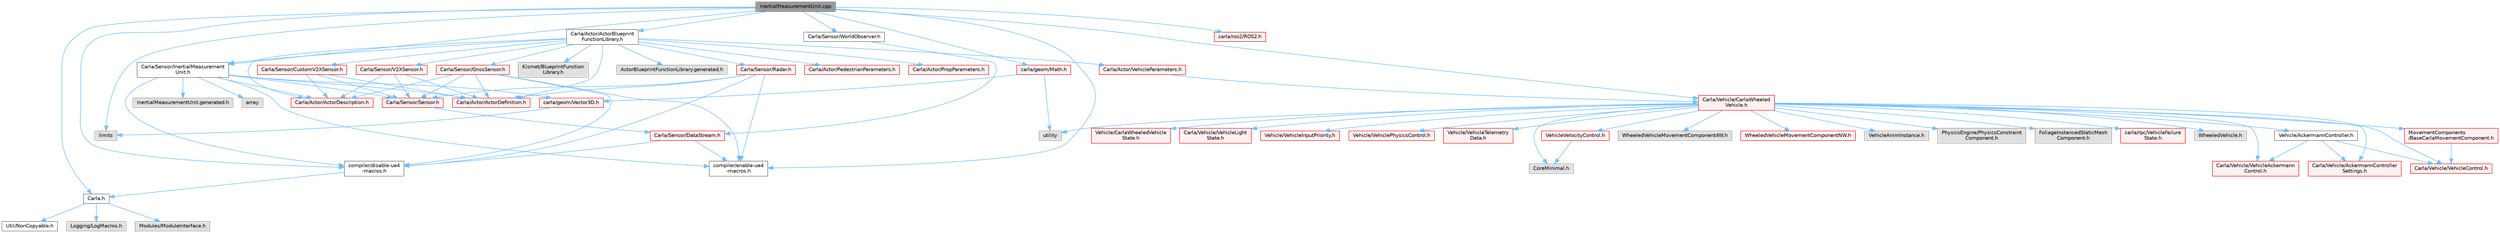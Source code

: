 digraph "InertialMeasurementUnit.cpp"
{
 // INTERACTIVE_SVG=YES
 // LATEX_PDF_SIZE
  bgcolor="transparent";
  edge [fontname=Helvetica,fontsize=10,labelfontname=Helvetica,labelfontsize=10];
  node [fontname=Helvetica,fontsize=10,shape=box,height=0.2,width=0.4];
  Node1 [id="Node000001",label="InertialMeasurementUnit.cpp",height=0.2,width=0.4,color="gray40", fillcolor="grey60", style="filled", fontcolor="black",tooltip=" "];
  Node1 -> Node2 [id="edge1_Node000001_Node000002",color="steelblue1",style="solid",tooltip=" "];
  Node2 [id="Node000002",label="Carla.h",height=0.2,width=0.4,color="grey40", fillcolor="white", style="filled",URL="$d7/d7d/Carla_8h.html",tooltip=" "];
  Node2 -> Node3 [id="edge2_Node000002_Node000003",color="steelblue1",style="solid",tooltip=" "];
  Node3 [id="Node000003",label="Util/NonCopyable.h",height=0.2,width=0.4,color="grey40", fillcolor="white", style="filled",URL="$d4/d57/Unreal_2CarlaUE4_2Plugins_2Carla_2Source_2Carla_2Util_2NonCopyable_8h.html",tooltip=" "];
  Node2 -> Node4 [id="edge3_Node000002_Node000004",color="steelblue1",style="solid",tooltip=" "];
  Node4 [id="Node000004",label="Logging/LogMacros.h",height=0.2,width=0.4,color="grey60", fillcolor="#E0E0E0", style="filled",tooltip=" "];
  Node2 -> Node5 [id="edge4_Node000002_Node000005",color="steelblue1",style="solid",tooltip=" "];
  Node5 [id="Node000005",label="Modules/ModuleInterface.h",height=0.2,width=0.4,color="grey60", fillcolor="#E0E0E0", style="filled",tooltip=" "];
  Node1 -> Node6 [id="edge5_Node000001_Node000006",color="steelblue1",style="solid",tooltip=" "];
  Node6 [id="Node000006",label="Carla/Sensor/InertialMeasurement\lUnit.h",height=0.2,width=0.4,color="grey40", fillcolor="white", style="filled",URL="$d7/dfa/InertialMeasurementUnit_8h.html",tooltip=" "];
  Node6 -> Node7 [id="edge6_Node000006_Node000007",color="steelblue1",style="solid",tooltip=" "];
  Node7 [id="Node000007",label="Carla/Sensor/Sensor.h",height=0.2,width=0.4,color="red", fillcolor="#FFF0F0", style="filled",URL="$d7/d7d/Unreal_2CarlaUE4_2Plugins_2Carla_2Source_2Carla_2Sensor_2Sensor_8h.html",tooltip=" "];
  Node7 -> Node82 [id="edge7_Node000007_Node000082",color="steelblue1",style="solid",tooltip=" "];
  Node82 [id="Node000082",label="Carla/Sensor/DataStream.h",height=0.2,width=0.4,color="red", fillcolor="#FFF0F0", style="filled",URL="$da/dd9/DataStream_8h.html",tooltip=" "];
  Node82 -> Node12 [id="edge8_Node000082_Node000012",color="steelblue1",style="solid",tooltip=" "];
  Node12 [id="Node000012",label="compiler/disable-ue4\l-macros.h",height=0.2,width=0.4,color="grey40", fillcolor="white", style="filled",URL="$d2/d02/disable-ue4-macros_8h.html",tooltip=" "];
  Node12 -> Node2 [id="edge9_Node000012_Node000002",color="steelblue1",style="solid",tooltip=" "];
  Node82 -> Node15 [id="edge10_Node000082_Node000015",color="steelblue1",style="solid",tooltip=" "];
  Node15 [id="Node000015",label="compiler/enable-ue4\l-macros.h",height=0.2,width=0.4,color="grey40", fillcolor="white", style="filled",URL="$d9/da2/enable-ue4-macros_8h.html",tooltip=" "];
  Node6 -> Node10 [id="edge11_Node000006_Node000010",color="steelblue1",style="solid",tooltip=" "];
  Node10 [id="Node000010",label="Carla/Actor/ActorDefinition.h",height=0.2,width=0.4,color="red", fillcolor="#FFF0F0", style="filled",URL="$d0/d65/Unreal_2CarlaUE4_2Plugins_2Carla_2Source_2Carla_2Actor_2ActorDefinition_8h.html",tooltip=" "];
  Node6 -> Node19 [id="edge12_Node000006_Node000019",color="steelblue1",style="solid",tooltip=" "];
  Node19 [id="Node000019",label="Carla/Actor/ActorDescription.h",height=0.2,width=0.4,color="red", fillcolor="#FFF0F0", style="filled",URL="$d4/de6/Unreal_2CarlaUE4_2Plugins_2Carla_2Source_2Carla_2Actor_2ActorDescription_8h.html",tooltip=" "];
  Node6 -> Node12 [id="edge13_Node000006_Node000012",color="steelblue1",style="solid",tooltip=" "];
  Node6 -> Node48 [id="edge14_Node000006_Node000048",color="steelblue1",style="solid",tooltip=" "];
  Node48 [id="Node000048",label="carla/geom/Vector3D.h",height=0.2,width=0.4,color="red", fillcolor="#FFF0F0", style="filled",URL="$de/d70/geom_2Vector3D_8h.html",tooltip=" "];
  Node48 -> Node37 [id="edge15_Node000048_Node000037",color="steelblue1",style="solid",tooltip=" "];
  Node37 [id="Node000037",label="limits",height=0.2,width=0.4,color="grey60", fillcolor="#E0E0E0", style="filled",tooltip=" "];
  Node6 -> Node15 [id="edge16_Node000006_Node000015",color="steelblue1",style="solid",tooltip=" "];
  Node6 -> Node56 [id="edge17_Node000006_Node000056",color="steelblue1",style="solid",tooltip=" "];
  Node56 [id="Node000056",label="array",height=0.2,width=0.4,color="grey60", fillcolor="#E0E0E0", style="filled",tooltip=" "];
  Node6 -> Node339 [id="edge18_Node000006_Node000339",color="steelblue1",style="solid",tooltip=" "];
  Node339 [id="Node000339",label="InertialMeasurementUnit.generated.h",height=0.2,width=0.4,color="grey60", fillcolor="#E0E0E0", style="filled",tooltip=" "];
  Node1 -> Node340 [id="edge19_Node000001_Node000340",color="steelblue1",style="solid",tooltip=" "];
  Node340 [id="Node000340",label="Carla/Actor/ActorBlueprint\lFunctionLibrary.h",height=0.2,width=0.4,color="grey40", fillcolor="white", style="filled",URL="$d7/dda/ActorBlueprintFunctionLibrary_8h.html",tooltip=" "];
  Node340 -> Node10 [id="edge20_Node000340_Node000010",color="steelblue1",style="solid",tooltip=" "];
  Node340 -> Node19 [id="edge21_Node000340_Node000019",color="steelblue1",style="solid",tooltip=" "];
  Node340 -> Node341 [id="edge22_Node000340_Node000341",color="steelblue1",style="solid",tooltip=" "];
  Node341 [id="Node000341",label="Carla/Actor/PedestrianParameters.h",height=0.2,width=0.4,color="red", fillcolor="#FFF0F0", style="filled",URL="$d5/dca/PedestrianParameters_8h.html",tooltip=" "];
  Node340 -> Node344 [id="edge23_Node000340_Node000344",color="steelblue1",style="solid",tooltip=" "];
  Node344 [id="Node000344",label="Carla/Actor/PropParameters.h",height=0.2,width=0.4,color="red", fillcolor="#FFF0F0", style="filled",URL="$dc/d01/PropParameters_8h.html",tooltip=" "];
  Node340 -> Node347 [id="edge24_Node000340_Node000347",color="steelblue1",style="solid",tooltip=" "];
  Node347 [id="Node000347",label="Carla/Actor/VehicleParameters.h",height=0.2,width=0.4,color="red", fillcolor="#FFF0F0", style="filled",URL="$d1/d1b/VehicleParameters_8h.html",tooltip=" "];
  Node347 -> Node169 [id="edge25_Node000347_Node000169",color="steelblue1",style="solid",tooltip=" "];
  Node169 [id="Node000169",label="Carla/Vehicle/CarlaWheeled\lVehicle.h",height=0.2,width=0.4,color="red", fillcolor="#FFF0F0", style="filled",URL="$d3/d00/CarlaWheeledVehicle_8h.html",tooltip=" "];
  Node169 -> Node170 [id="edge26_Node000169_Node000170",color="steelblue1",style="solid",tooltip=" "];
  Node170 [id="Node000170",label="WheeledVehicle.h",height=0.2,width=0.4,color="grey60", fillcolor="#E0E0E0", style="filled",tooltip=" "];
  Node169 -> Node171 [id="edge27_Node000169_Node000171",color="steelblue1",style="solid",tooltip=" "];
  Node171 [id="Node000171",label="Vehicle/AckermannController.h",height=0.2,width=0.4,color="grey40", fillcolor="white", style="filled",URL="$d0/d4d/AckermannController_8h.html",tooltip=" "];
  Node171 -> Node68 [id="edge28_Node000171_Node000068",color="steelblue1",style="solid",tooltip=" "];
  Node68 [id="Node000068",label="Carla/Vehicle/AckermannController\lSettings.h",height=0.2,width=0.4,color="red", fillcolor="#FFF0F0", style="filled",URL="$df/d92/Unreal_2CarlaUE4_2Plugins_2Carla_2Source_2Carla_2Vehicle_2AckermannControllerSettings_8h.html",tooltip=" "];
  Node171 -> Node70 [id="edge29_Node000171_Node000070",color="steelblue1",style="solid",tooltip=" "];
  Node70 [id="Node000070",label="Carla/Vehicle/VehicleAckermann\lControl.h",height=0.2,width=0.4,color="red", fillcolor="#FFF0F0", style="filled",URL="$d7/d1a/Unreal_2CarlaUE4_2Plugins_2Carla_2Source_2Carla_2Vehicle_2VehicleAckermannControl_8h.html",tooltip=" "];
  Node171 -> Node72 [id="edge30_Node000171_Node000072",color="steelblue1",style="solid",tooltip=" "];
  Node72 [id="Node000072",label="Carla/Vehicle/VehicleControl.h",height=0.2,width=0.4,color="red", fillcolor="#FFF0F0", style="filled",URL="$d4/dbd/Unreal_2CarlaUE4_2Plugins_2Carla_2Source_2Carla_2Vehicle_2VehicleControl_8h.html",tooltip=" "];
  Node169 -> Node68 [id="edge31_Node000169_Node000068",color="steelblue1",style="solid",tooltip=" "];
  Node169 -> Node172 [id="edge32_Node000169_Node000172",color="steelblue1",style="solid",tooltip=" "];
  Node172 [id="Node000172",label="Vehicle/CarlaWheeledVehicle\lState.h",height=0.2,width=0.4,color="red", fillcolor="#FFF0F0", style="filled",URL="$d7/dab/CarlaWheeledVehicleState_8h.html",tooltip=" "];
  Node169 -> Node70 [id="edge33_Node000169_Node000070",color="steelblue1",style="solid",tooltip=" "];
  Node169 -> Node72 [id="edge34_Node000169_Node000072",color="steelblue1",style="solid",tooltip=" "];
  Node169 -> Node74 [id="edge35_Node000169_Node000074",color="steelblue1",style="solid",tooltip=" "];
  Node74 [id="Node000074",label="Carla/Vehicle/VehicleLight\lState.h",height=0.2,width=0.4,color="red", fillcolor="#FFF0F0", style="filled",URL="$d6/d6c/Unreal_2CarlaUE4_2Plugins_2Carla_2Source_2Carla_2Vehicle_2VehicleLightState_8h.html",tooltip=" "];
  Node169 -> Node76 [id="edge36_Node000169_Node000076",color="steelblue1",style="solid",tooltip=" "];
  Node76 [id="Node000076",label="Vehicle/VehicleInputPriority.h",height=0.2,width=0.4,color="red", fillcolor="#FFF0F0", style="filled",URL="$db/d8b/VehicleInputPriority_8h.html",tooltip=" "];
  Node169 -> Node78 [id="edge37_Node000169_Node000078",color="steelblue1",style="solid",tooltip=" "];
  Node78 [id="Node000078",label="Vehicle/VehiclePhysicsControl.h",height=0.2,width=0.4,color="red", fillcolor="#FFF0F0", style="filled",URL="$d3/d90/Unreal_2CarlaUE4_2Plugins_2Carla_2Source_2Carla_2Vehicle_2VehiclePhysicsControl_8h.html",tooltip=" "];
  Node169 -> Node174 [id="edge38_Node000169_Node000174",color="steelblue1",style="solid",tooltip=" "];
  Node174 [id="Node000174",label="Vehicle/VehicleTelemetry\lData.h",height=0.2,width=0.4,color="red", fillcolor="#FFF0F0", style="filled",URL="$de/dcb/Unreal_2CarlaUE4_2Plugins_2Carla_2Source_2Carla_2Vehicle_2VehicleTelemetryData_8h.html",tooltip=" "];
  Node169 -> Node176 [id="edge39_Node000169_Node000176",color="steelblue1",style="solid",tooltip=" "];
  Node176 [id="Node000176",label="VehicleVelocityControl.h",height=0.2,width=0.4,color="red", fillcolor="#FFF0F0", style="filled",URL="$d6/df3/VehicleVelocityControl_8h.html",tooltip=" "];
  Node176 -> Node178 [id="edge40_Node000176_Node000178",color="steelblue1",style="solid",tooltip=" "];
  Node178 [id="Node000178",label="CoreMinimal.h",height=0.2,width=0.4,color="grey60", fillcolor="#E0E0E0", style="filled",tooltip=" "];
  Node169 -> Node180 [id="edge41_Node000169_Node000180",color="steelblue1",style="solid",tooltip=" "];
  Node180 [id="Node000180",label="WheeledVehicleMovementComponent4W.h",height=0.2,width=0.4,color="grey60", fillcolor="#E0E0E0", style="filled",tooltip=" "];
  Node169 -> Node181 [id="edge42_Node000169_Node000181",color="steelblue1",style="solid",tooltip=" "];
  Node181 [id="Node000181",label="WheeledVehicleMovementComponentNW.h",height=0.2,width=0.4,color="red", fillcolor="#FFF0F0", style="filled",URL="$d0/d34/WheeledVehicleMovementComponentNW_8h.html",tooltip=" "];
  Node169 -> Node185 [id="edge43_Node000169_Node000185",color="steelblue1",style="solid",tooltip=" "];
  Node185 [id="Node000185",label="VehicleAnimInstance.h",height=0.2,width=0.4,color="grey60", fillcolor="#E0E0E0", style="filled",tooltip=" "];
  Node169 -> Node186 [id="edge44_Node000169_Node000186",color="steelblue1",style="solid",tooltip=" "];
  Node186 [id="Node000186",label="PhysicsEngine/PhysicsConstraint\lComponent.h",height=0.2,width=0.4,color="grey60", fillcolor="#E0E0E0", style="filled",tooltip=" "];
  Node169 -> Node187 [id="edge45_Node000169_Node000187",color="steelblue1",style="solid",tooltip=" "];
  Node187 [id="Node000187",label="MovementComponents\l/BaseCarlaMovementComponent.h",height=0.2,width=0.4,color="red", fillcolor="#FFF0F0", style="filled",URL="$d6/d10/BaseCarlaMovementComponent_8h.html",tooltip=" "];
  Node187 -> Node72 [id="edge46_Node000187_Node000072",color="steelblue1",style="solid",tooltip=" "];
  Node169 -> Node190 [id="edge47_Node000169_Node000190",color="steelblue1",style="solid",tooltip=" "];
  Node190 [id="Node000190",label="FoliageInstancedStaticMesh\lComponent.h",height=0.2,width=0.4,color="grey60", fillcolor="#E0E0E0", style="filled",tooltip=" "];
  Node169 -> Node178 [id="edge48_Node000169_Node000178",color="steelblue1",style="solid",tooltip=" "];
  Node169 -> Node51 [id="edge49_Node000169_Node000051",color="steelblue1",style="solid",tooltip=" "];
  Node51 [id="Node000051",label="utility",height=0.2,width=0.4,color="grey60", fillcolor="#E0E0E0", style="filled",tooltip=" "];
  Node169 -> Node110 [id="edge50_Node000169_Node000110",color="steelblue1",style="solid",tooltip=" "];
  Node110 [id="Node000110",label="carla/rpc/VehicleFailure\lState.h",height=0.2,width=0.4,color="red", fillcolor="#FFF0F0", style="filled",URL="$d6/dac/VehicleFailureState_8h.html",tooltip=" "];
  Node340 -> Node349 [id="edge51_Node000340_Node000349",color="steelblue1",style="solid",tooltip=" "];
  Node349 [id="Node000349",label="Carla/Sensor/GnssSensor.h",height=0.2,width=0.4,color="red", fillcolor="#FFF0F0", style="filled",URL="$d9/d73/GnssSensor_8h.html",tooltip=" "];
  Node349 -> Node7 [id="edge52_Node000349_Node000007",color="steelblue1",style="solid",tooltip=" "];
  Node349 -> Node10 [id="edge53_Node000349_Node000010",color="steelblue1",style="solid",tooltip=" "];
  Node349 -> Node19 [id="edge54_Node000349_Node000019",color="steelblue1",style="solid",tooltip=" "];
  Node349 -> Node12 [id="edge55_Node000349_Node000012",color="steelblue1",style="solid",tooltip=" "];
  Node349 -> Node15 [id="edge56_Node000349_Node000015",color="steelblue1",style="solid",tooltip=" "];
  Node340 -> Node351 [id="edge57_Node000340_Node000351",color="steelblue1",style="solid",tooltip=" "];
  Node351 [id="Node000351",label="Carla/Sensor/Radar.h",height=0.2,width=0.4,color="red", fillcolor="#FFF0F0", style="filled",URL="$d6/de9/Radar_8h.html",tooltip=" "];
  Node351 -> Node7 [id="edge58_Node000351_Node000007",color="steelblue1",style="solid",tooltip=" "];
  Node351 -> Node10 [id="edge59_Node000351_Node000010",color="steelblue1",style="solid",tooltip=" "];
  Node351 -> Node12 [id="edge60_Node000351_Node000012",color="steelblue1",style="solid",tooltip=" "];
  Node351 -> Node15 [id="edge61_Node000351_Node000015",color="steelblue1",style="solid",tooltip=" "];
  Node340 -> Node6 [id="edge62_Node000340_Node000006",color="steelblue1",style="solid",tooltip=" "];
  Node340 -> Node353 [id="edge63_Node000340_Node000353",color="steelblue1",style="solid",tooltip=" "];
  Node353 [id="Node000353",label="Carla/Sensor/V2XSensor.h",height=0.2,width=0.4,color="red", fillcolor="#FFF0F0", style="filled",URL="$d1/d71/V2XSensor_8h.html",tooltip=" "];
  Node353 -> Node7 [id="edge64_Node000353_Node000007",color="steelblue1",style="solid",tooltip=" "];
  Node353 -> Node10 [id="edge65_Node000353_Node000010",color="steelblue1",style="solid",tooltip=" "];
  Node353 -> Node19 [id="edge66_Node000353_Node000019",color="steelblue1",style="solid",tooltip=" "];
  Node340 -> Node358 [id="edge67_Node000340_Node000358",color="steelblue1",style="solid",tooltip=" "];
  Node358 [id="Node000358",label="Carla/Sensor/CustomV2XSensor.h",height=0.2,width=0.4,color="red", fillcolor="#FFF0F0", style="filled",URL="$df/d4b/CustomV2XSensor_8h.html",tooltip=" "];
  Node358 -> Node7 [id="edge68_Node000358_Node000007",color="steelblue1",style="solid",tooltip=" "];
  Node358 -> Node10 [id="edge69_Node000358_Node000010",color="steelblue1",style="solid",tooltip=" "];
  Node358 -> Node19 [id="edge70_Node000358_Node000019",color="steelblue1",style="solid",tooltip=" "];
  Node340 -> Node261 [id="edge71_Node000340_Node000261",color="steelblue1",style="solid",tooltip=" "];
  Node261 [id="Node000261",label="Kismet/BlueprintFunction\lLibrary.h",height=0.2,width=0.4,color="grey60", fillcolor="#E0E0E0", style="filled",tooltip=" "];
  Node340 -> Node360 [id="edge72_Node000340_Node000360",color="steelblue1",style="solid",tooltip=" "];
  Node360 [id="Node000360",label="ActorBlueprintFunctionLibrary.generated.h",height=0.2,width=0.4,color="grey60", fillcolor="#E0E0E0", style="filled",tooltip=" "];
  Node1 -> Node241 [id="edge73_Node000001_Node000241",color="steelblue1",style="solid",tooltip=" "];
  Node241 [id="Node000241",label="Carla/Sensor/WorldObserver.h",height=0.2,width=0.4,color="grey40", fillcolor="white", style="filled",URL="$d8/deb/WorldObserver_8h.html",tooltip=" "];
  Node241 -> Node82 [id="edge74_Node000241_Node000082",color="steelblue1",style="solid",tooltip=" "];
  Node1 -> Node169 [id="edge75_Node000001_Node000169",color="steelblue1",style="solid",tooltip=" "];
  Node1 -> Node12 [id="edge76_Node000001_Node000012",color="steelblue1",style="solid",tooltip=" "];
  Node1 -> Node50 [id="edge77_Node000001_Node000050",color="steelblue1",style="solid",tooltip=" "];
  Node50 [id="Node000050",label="carla/geom/Math.h",height=0.2,width=0.4,color="red", fillcolor="#FFF0F0", style="filled",URL="$db/d8a/Math_8h.html",tooltip=" "];
  Node50 -> Node48 [id="edge78_Node000050_Node000048",color="steelblue1",style="solid",tooltip=" "];
  Node50 -> Node51 [id="edge79_Node000050_Node000051",color="steelblue1",style="solid",tooltip=" "];
  Node1 -> Node95 [id="edge80_Node000001_Node000095",color="steelblue1",style="solid",tooltip=" "];
  Node95 [id="Node000095",label="carla/ros2/ROS2.h",height=0.2,width=0.4,color="red", fillcolor="#FFF0F0", style="filled",URL="$da/db8/ROS2_8h.html",tooltip=" "];
  Node1 -> Node15 [id="edge81_Node000001_Node000015",color="steelblue1",style="solid",tooltip=" "];
  Node1 -> Node37 [id="edge82_Node000001_Node000037",color="steelblue1",style="solid",tooltip=" "];
}
